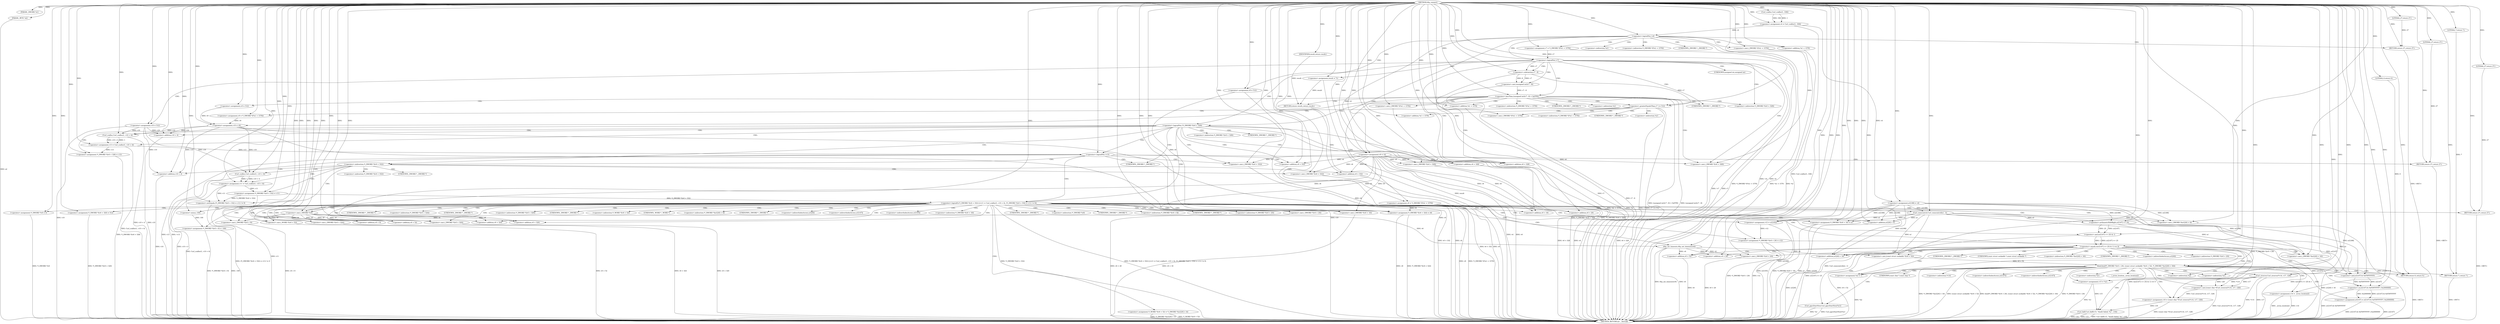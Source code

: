 digraph tftp_connect {  
"1000115" [label = "(METHOD,tftp_connect)" ]
"1000419" [label = "(METHOD_RETURN,int __fastcall)" ]
"1000116" [label = "(PARAM,_DWORD *a1)" ]
"1000117" [label = "(PARAM,_BYTE *a2)" ]
"1000133" [label = "(<operator>.assignment,v4 = Curl_ccalloc(1, 336))" ]
"1000135" [label = "(Curl_ccalloc,Curl_ccalloc(1, 336))" ]
"1000138" [label = "(<operator>.assignment,a1[188] = v4)" ]
"1000144" [label = "(<operator>.logicalNot,!v4)" ]
"1000146" [label = "(RETURN,return 27;,return 27;)" ]
"1000147" [label = "(LITERAL,27,return 27;)" ]
"1000148" [label = "(<operator>.assignment,v6 = v4)" ]
"1000151" [label = "(<operator>.assignment,v7 = *(_DWORD *)(*a1 + 1576))" ]
"1000154" [label = "(<operator>.cast,(_DWORD *)(*a1 + 1576))" ]
"1000156" [label = "(<operator>.addition,*a1 + 1576)" ]
"1000160" [label = "(<operator>.assignment,v8 = 512)" ]
"1000164" [label = "(<operator>.logicalNot,!v7)" ]
"1000167" [label = "(<operator>.assignment,v10 = 512)" ]
"1000171" [label = "(<operator>.assignment,result = 71)" ]
"1000175" [label = "(<operator>.lessThan,(unsigned int)(v7 - 8) < 0xFFB1)" ]
"1000176" [label = "(<operator>.cast,(unsigned int)(v7 - 8))" ]
"1000178" [label = "(<operator>.subtraction,v7 - 8)" ]
"1000183" [label = "(<operator>.assignment,v9 = 512)" ]
"1000187" [label = "(<operator>.greaterEqualsThan,v7 >= 512)" ]
"1000190" [label = "(<operator>.assignment,v9 = *(_DWORD *)(*a1 + 1576))" ]
"1000193" [label = "(<operator>.cast,(_DWORD *)(*a1 + 1576))" ]
"1000195" [label = "(<operator>.addition,*a1 + 1576)" ]
"1000199" [label = "(<operator>.assignment,v8 = *(_DWORD *)(*a1 + 1576))" ]
"1000202" [label = "(<operator>.cast,(_DWORD *)(*a1 + 1576))" ]
"1000204" [label = "(<operator>.addition,*a1 + 1576)" ]
"1000208" [label = "(<operator>.assignment,v10 = v9)" ]
"1000213" [label = "(<operator>.logicalNot,!*(_DWORD *)(v6 + 328))" ]
"1000215" [label = "(<operator>.cast,(_DWORD *)(v6 + 328))" ]
"1000217" [label = "(<operator>.addition,v6 + 328)" ]
"1000221" [label = "(<operator>.assignment,v13 = Curl_ccalloc(1, v10 + 4))" ]
"1000223" [label = "(Curl_ccalloc,Curl_ccalloc(1, v10 + 4))" ]
"1000225" [label = "(<operator>.addition,v10 + 4)" ]
"1000228" [label = "(<operator>.assignment,*(_DWORD *)(v6 + 328) = v13)" ]
"1000230" [label = "(<operator>.cast,(_DWORD *)(v6 + 328))" ]
"1000232" [label = "(<operator>.addition,v6 + 328)" ]
"1000237" [label = "(<operator>.logicalNot,!v13)" ]
"1000239" [label = "(RETURN,return 27;,return 27;)" ]
"1000240" [label = "(LITERAL,27,return 27;)" ]
"1000242" [label = "(<operator>.logicalOr,*(_DWORD *)(v6 + 332) || (v11 = Curl_ccalloc(1, v10 + 4), (*(_DWORD *)(v6 + 332) = v11) != 0))" ]
"1000244" [label = "(<operator>.cast,(_DWORD *)(v6 + 332))" ]
"1000246" [label = "(<operator>.addition,v6 + 332)" ]
"1000250" [label = "(<operator>.assignment,v11 = Curl_ccalloc(1, v10 + 4))" ]
"1000252" [label = "(Curl_ccalloc,Curl_ccalloc(1, v10 + 4))" ]
"1000254" [label = "(<operator>.addition,v10 + 4)" ]
"1000257" [label = "(<operator>.notEquals,(*(_DWORD *)(v6 + 332) = v11) != 0)" ]
"1000258" [label = "(<operator>.assignment,*(_DWORD *)(v6 + 332) = v11)" ]
"1000260" [label = "(<operator>.cast,(_DWORD *)(v6 + 332))" ]
"1000262" [label = "(<operator>.addition,v6 + 332)" ]
"1000268" [label = "(Curl_conncontrol,Curl_conncontrol(a1, 1))" ]
"1000271" [label = "(<operator>.assignment,v12 = a1[105])" ]
"1000276" [label = "(<operator>.assignment,*(_DWORD *)(v6 + 16) = a1)" ]
"1000278" [label = "(<operator>.cast,(_DWORD *)(v6 + 16))" ]
"1000280" [label = "(<operator>.addition,v6 + 16)" ]
"1000284" [label = "(<operator>.assignment,*(_DWORD *)(v6 + 20) = v12)" ]
"1000286" [label = "(<operator>.cast,(_DWORD *)(v6 + 20))" ]
"1000288" [label = "(<operator>.addition,v6 + 20)" ]
"1000292" [label = "(<operator>.assignment,*(_DWORD *)v6 = 0)" ]
"1000294" [label = "(<operator>.cast,(_DWORD *)v6)" ]
"1000298" [label = "(<operator>.assignment,*(_DWORD *)(v6 + 8) = -100)" ]
"1000300" [label = "(<operator>.cast,(_DWORD *)(v6 + 8))" ]
"1000302" [label = "(<operator>.addition,v6 + 8)" ]
"1000305" [label = "(<operator>.minus,-100)" ]
"1000307" [label = "(<operator>.assignment,*(_DWORD *)(v6 + 324) = v8)" ]
"1000309" [label = "(<operator>.cast,(_DWORD *)(v6 + 324))" ]
"1000311" [label = "(<operator>.addition,v6 + 324)" ]
"1000315" [label = "(<operator>.assignment,*(_DWORD *)(v6 + 320) = 512)" ]
"1000317" [label = "(<operator>.cast,(_DWORD *)(v6 + 320))" ]
"1000319" [label = "(<operator>.addition,v6 + 320)" ]
"1000323" [label = "(<operator>.assignment,*(_WORD *)(v6 + 52) = *(_DWORD *)(a1[20] + 4))" ]
"1000325" [label = "(<operator>.cast,(_WORD *)(v6 + 52))" ]
"1000327" [label = "(<operator>.addition,v6 + 52)" ]
"1000331" [label = "(<operator>.cast,(_DWORD *)(a1[20] + 4))" ]
"1000333" [label = "(<operator>.addition,a1[20] + 4)" ]
"1000338" [label = "(tftp_set_timeouts,tftp_set_timeouts(v6))" ]
"1000341" [label = "(<operator>.equals,((a1[147] >> 25) & 1) == 0)" ]
"1000342" [label = "(<operator>.and,(a1[147] >> 25) & 1)" ]
"1000343" [label = "(<operator>.arithmeticShiftRight,a1[147] >> 25)" ]
"1000352" [label = "(bind,bind(*(_DWORD *)(v6 + 20), (const struct sockaddr *)(v6 + 52), *(_DWORD *)(a1[20] + 16)))" ]
"1000354" [label = "(<operator>.cast,(_DWORD *)(v6 + 20))" ]
"1000356" [label = "(<operator>.addition,v6 + 20)" ]
"1000359" [label = "(<operator>.cast,(const struct sockaddr *)(v6 + 52))" ]
"1000361" [label = "(<operator>.addition,v6 + 52)" ]
"1000365" [label = "(<operator>.cast,(_DWORD *)(a1[20] + 16))" ]
"1000367" [label = "(<operator>.addition,a1[20] + 16)" ]
"1000373" [label = "(<operator>.assignment,v15 = *a1)" ]
"1000377" [label = "(<operator>.assignment,v14 = _errno_location())" ]
"1000380" [label = "(<operator>.assignment,v16 = (const char *)Curl_strerror(*v14, v17, 128))" ]
"1000382" [label = "(<operator>.cast,(const char *)Curl_strerror(*v14, v17, 128))" ]
"1000384" [label = "(Curl_strerror,Curl_strerror(*v14, v17, 128))" ]
"1000389" [label = "(Curl_failf,Curl_failf(v15, \"bind() failed; %s\", v16))" ]
"1000393" [label = "(RETURN,return 7;,return 7;)" ]
"1000394" [label = "(LITERAL,7,return 7;)" ]
"1000395" [label = "(<operator>.assignment,a1[147] = a1[147] & 0xFDFFFFFF | 0x2000000)" ]
"1000399" [label = "(<operator>.or,a1[147] & 0xFDFFFFFF | 0x2000000)" ]
"1000400" [label = "(<operator>.and,a1[147] & 0xFDFFFFFF)" ]
"1000406" [label = "(Curl_pgrsStartNow,Curl_pgrsStartNow(*a1))" ]
"1000409" [label = "(<operator>.assignment,*a2 = 1)" ]
"1000413" [label = "(RETURN,return 0;,return 0;)" ]
"1000414" [label = "(LITERAL,0,return 0;)" ]
"1000415" [label = "(RETURN,return 27;,return 27;)" ]
"1000416" [label = "(LITERAL,27,return 27;)" ]
"1000417" [label = "(RETURN,return result;,return result;)" ]
"1000418" [label = "(IDENTIFIER,result,return result;)" ]
"1000153" [label = "(<operator>.indirection,*(_DWORD *)(*a1 + 1576))" ]
"1000155" [label = "(UNKNOWN,_DWORD *,_DWORD *)" ]
"1000157" [label = "(<operator>.indirection,*a1)" ]
"1000177" [label = "(UNKNOWN,unsigned int,unsigned int)" ]
"1000192" [label = "(<operator>.indirection,*(_DWORD *)(*a1 + 1576))" ]
"1000194" [label = "(UNKNOWN,_DWORD *,_DWORD *)" ]
"1000196" [label = "(<operator>.indirection,*a1)" ]
"1000201" [label = "(<operator>.indirection,*(_DWORD *)(*a1 + 1576))" ]
"1000203" [label = "(UNKNOWN,_DWORD *,_DWORD *)" ]
"1000205" [label = "(<operator>.indirection,*a1)" ]
"1000214" [label = "(<operator>.indirection,*(_DWORD *)(v6 + 328))" ]
"1000216" [label = "(UNKNOWN,_DWORD *,_DWORD *)" ]
"1000229" [label = "(<operator>.indirection,*(_DWORD *)(v6 + 328))" ]
"1000231" [label = "(UNKNOWN,_DWORD *,_DWORD *)" ]
"1000243" [label = "(<operator>.indirection,*(_DWORD *)(v6 + 332))" ]
"1000245" [label = "(UNKNOWN,_DWORD *,_DWORD *)" ]
"1000259" [label = "(<operator>.indirection,*(_DWORD *)(v6 + 332))" ]
"1000261" [label = "(UNKNOWN,_DWORD *,_DWORD *)" ]
"1000273" [label = "(<operator>.indirectIndexAccess,a1[105])" ]
"1000277" [label = "(<operator>.indirection,*(_DWORD *)(v6 + 16))" ]
"1000279" [label = "(UNKNOWN,_DWORD *,_DWORD *)" ]
"1000285" [label = "(<operator>.indirection,*(_DWORD *)(v6 + 20))" ]
"1000287" [label = "(UNKNOWN,_DWORD *,_DWORD *)" ]
"1000293" [label = "(<operator>.indirection,*(_DWORD *)v6)" ]
"1000295" [label = "(UNKNOWN,_DWORD *,_DWORD *)" ]
"1000299" [label = "(<operator>.indirection,*(_DWORD *)(v6 + 8))" ]
"1000301" [label = "(UNKNOWN,_DWORD *,_DWORD *)" ]
"1000308" [label = "(<operator>.indirection,*(_DWORD *)(v6 + 324))" ]
"1000310" [label = "(UNKNOWN,_DWORD *,_DWORD *)" ]
"1000316" [label = "(<operator>.indirection,*(_DWORD *)(v6 + 320))" ]
"1000318" [label = "(UNKNOWN,_DWORD *,_DWORD *)" ]
"1000324" [label = "(<operator>.indirection,*(_WORD *)(v6 + 52))" ]
"1000326" [label = "(UNKNOWN,_WORD *,_WORD *)" ]
"1000330" [label = "(<operator>.indirection,*(_DWORD *)(a1[20] + 4))" ]
"1000332" [label = "(UNKNOWN,_DWORD *,_DWORD *)" ]
"1000334" [label = "(<operator>.indirectIndexAccess,a1[20])" ]
"1000344" [label = "(<operator>.indirectIndexAccess,a1[147])" ]
"1000353" [label = "(<operator>.indirection,*(_DWORD *)(v6 + 20))" ]
"1000355" [label = "(UNKNOWN,_DWORD *,_DWORD *)" ]
"1000360" [label = "(UNKNOWN,const struct sockaddr *,const struct sockaddr *)" ]
"1000364" [label = "(<operator>.indirection,*(_DWORD *)(a1[20] + 16))" ]
"1000366" [label = "(UNKNOWN,_DWORD *,_DWORD *)" ]
"1000368" [label = "(<operator>.indirectIndexAccess,a1[20])" ]
"1000375" [label = "(<operator>.indirection,*a1)" ]
"1000379" [label = "(_errno_location,_errno_location())" ]
"1000383" [label = "(UNKNOWN,const char *,const char *)" ]
"1000385" [label = "(<operator>.indirection,*v14)" ]
"1000396" [label = "(<operator>.indirectIndexAccess,a1[147])" ]
"1000401" [label = "(<operator>.indirectIndexAccess,a1[147])" ]
"1000407" [label = "(<operator>.indirection,*a1)" ]
"1000410" [label = "(<operator>.indirection,*a2)" ]
  "1000417" -> "1000419"  [ label = "DDG: <RET>"] 
  "1000413" -> "1000419"  [ label = "DDG: <RET>"] 
  "1000393" -> "1000419"  [ label = "DDG: <RET>"] 
  "1000146" -> "1000419"  [ label = "DDG: <RET>"] 
  "1000239" -> "1000419"  [ label = "DDG: <RET>"] 
  "1000213" -> "1000419"  [ label = "DDG: *(_DWORD *)(v6 + 328)"] 
  "1000307" -> "1000419"  [ label = "DDG: v8"] 
  "1000133" -> "1000419"  [ label = "DDG: Curl_ccalloc(1, 336)"] 
  "1000325" -> "1000419"  [ label = "DDG: v6 + 52"] 
  "1000164" -> "1000419"  [ label = "DDG: !v7"] 
  "1000144" -> "1000419"  [ label = "DDG: !v4"] 
  "1000242" -> "1000419"  [ label = "DDG: *(_DWORD *)(v6 + 332)"] 
  "1000160" -> "1000419"  [ label = "DDG: v8"] 
  "1000341" -> "1000419"  [ label = "DDG: (a1[147] >> 25) & 1"] 
  "1000204" -> "1000419"  [ label = "DDG: *a1"] 
  "1000199" -> "1000419"  [ label = "DDG: v8"] 
  "1000389" -> "1000419"  [ label = "DDG: Curl_failf(v15, \"bind() failed; %s\", v16)"] 
  "1000315" -> "1000419"  [ label = "DDG: *(_DWORD *)(v6 + 320)"] 
  "1000406" -> "1000419"  [ label = "DDG: *a1"] 
  "1000352" -> "1000419"  [ label = "DDG: bind(*(_DWORD *)(v6 + 20), (const struct sockaddr *)(v6 + 52), *(_DWORD *)(a1[20] + 16))"] 
  "1000138" -> "1000419"  [ label = "DDG: a1[188]"] 
  "1000117" -> "1000419"  [ label = "DDG: a2"] 
  "1000221" -> "1000419"  [ label = "DDG: Curl_ccalloc(1, v10 + 4)"] 
  "1000343" -> "1000419"  [ label = "DDG: a1[147]"] 
  "1000323" -> "1000419"  [ label = "DDG: *(_DWORD *)(a1[20] + 4)"] 
  "1000352" -> "1000419"  [ label = "DDG: *(_DWORD *)(v6 + 20)"] 
  "1000317" -> "1000419"  [ label = "DDG: v6 + 320"] 
  "1000232" -> "1000419"  [ label = "DDG: v6"] 
  "1000258" -> "1000419"  [ label = "DDG: v11"] 
  "1000307" -> "1000419"  [ label = "DDG: *(_DWORD *)(v6 + 324)"] 
  "1000213" -> "1000419"  [ label = "DDG: !*(_DWORD *)(v6 + 328)"] 
  "1000215" -> "1000419"  [ label = "DDG: v6 + 328"] 
  "1000176" -> "1000419"  [ label = "DDG: v7 - 8"] 
  "1000333" -> "1000419"  [ label = "DDG: a1[20]"] 
  "1000352" -> "1000419"  [ label = "DDG: *(_DWORD *)(a1[20] + 16)"] 
  "1000244" -> "1000419"  [ label = "DDG: v6 + 332"] 
  "1000156" -> "1000419"  [ label = "DDG: *a1"] 
  "1000389" -> "1000419"  [ label = "DDG: v16"] 
  "1000228" -> "1000419"  [ label = "DDG: *(_DWORD *)(v6 + 328)"] 
  "1000406" -> "1000419"  [ label = "DDG: Curl_pgrsStartNow(*a1)"] 
  "1000276" -> "1000419"  [ label = "DDG: a1"] 
  "1000354" -> "1000419"  [ label = "DDG: v6 + 20"] 
  "1000380" -> "1000419"  [ label = "DDG: (const char *)Curl_strerror(*v14, v17, 128)"] 
  "1000382" -> "1000419"  [ label = "DDG: Curl_strerror(*v14, v17, 128)"] 
  "1000151" -> "1000419"  [ label = "DDG: *(_DWORD *)(*a1 + 1576)"] 
  "1000399" -> "1000419"  [ label = "DDG: a1[147] & 0xFDFFFFFF"] 
  "1000225" -> "1000419"  [ label = "DDG: v10"] 
  "1000300" -> "1000419"  [ label = "DDG: v6 + 8"] 
  "1000268" -> "1000419"  [ label = "DDG: Curl_conncontrol(a1, 1)"] 
  "1000384" -> "1000419"  [ label = "DDG: v17"] 
  "1000367" -> "1000419"  [ label = "DDG: a1[20]"] 
  "1000341" -> "1000419"  [ label = "DDG: ((a1[147] >> 25) & 1) == 0"] 
  "1000148" -> "1000419"  [ label = "DDG: v4"] 
  "1000148" -> "1000419"  [ label = "DDG: v6"] 
  "1000202" -> "1000419"  [ label = "DDG: *a1 + 1576"] 
  "1000246" -> "1000419"  [ label = "DDG: v6"] 
  "1000276" -> "1000419"  [ label = "DDG: *(_DWORD *)(v6 + 16)"] 
  "1000409" -> "1000419"  [ label = "DDG: *a2"] 
  "1000384" -> "1000419"  [ label = "DDG: *v14"] 
  "1000237" -> "1000419"  [ label = "DDG: !v13"] 
  "1000262" -> "1000419"  [ label = "DDG: v6"] 
  "1000365" -> "1000419"  [ label = "DDG: a1[20] + 16"] 
  "1000377" -> "1000419"  [ label = "DDG: v14"] 
  "1000292" -> "1000419"  [ label = "DDG: *(_DWORD *)v6"] 
  "1000286" -> "1000419"  [ label = "DDG: v6 + 20"] 
  "1000230" -> "1000419"  [ label = "DDG: v6 + 328"] 
  "1000254" -> "1000419"  [ label = "DDG: v10"] 
  "1000359" -> "1000419"  [ label = "DDG: v6 + 52"] 
  "1000352" -> "1000419"  [ label = "DDG: (const struct sockaddr *)(v6 + 52)"] 
  "1000377" -> "1000419"  [ label = "DDG: _errno_location()"] 
  "1000342" -> "1000419"  [ label = "DDG: a1[147] >> 25"] 
  "1000284" -> "1000419"  [ label = "DDG: v12"] 
  "1000250" -> "1000419"  [ label = "DDG: Curl_ccalloc(1, v10 + 4)"] 
  "1000223" -> "1000419"  [ label = "DDG: v10 + 4"] 
  "1000309" -> "1000419"  [ label = "DDG: v6 + 324"] 
  "1000208" -> "1000419"  [ label = "DDG: v10"] 
  "1000187" -> "1000419"  [ label = "DDG: v7"] 
  "1000257" -> "1000419"  [ label = "DDG: (*(_DWORD *)(v6 + 332) = v11) != 0"] 
  "1000278" -> "1000419"  [ label = "DDG: v6 + 16"] 
  "1000154" -> "1000419"  [ label = "DDG: *a1 + 1576"] 
  "1000199" -> "1000419"  [ label = "DDG: *(_DWORD *)(*a1 + 1576)"] 
  "1000187" -> "1000419"  [ label = "DDG: v7 >= 512"] 
  "1000271" -> "1000419"  [ label = "DDG: a1[105]"] 
  "1000242" -> "1000419"  [ label = "DDG: *(_DWORD *)(v6 + 332) || (v11 = Curl_ccalloc(1, v10 + 4), (*(_DWORD *)(v6 + 332) = v11) != 0)"] 
  "1000175" -> "1000419"  [ label = "DDG: (unsigned int)(v7 - 8)"] 
  "1000298" -> "1000419"  [ label = "DDG: *(_DWORD *)(v6 + 8)"] 
  "1000338" -> "1000419"  [ label = "DDG: v6"] 
  "1000395" -> "1000419"  [ label = "DDG: a1[147]"] 
  "1000178" -> "1000419"  [ label = "DDG: v7"] 
  "1000373" -> "1000419"  [ label = "DDG: *a1"] 
  "1000144" -> "1000419"  [ label = "DDG: v4"] 
  "1000298" -> "1000419"  [ label = "DDG: -100"] 
  "1000208" -> "1000419"  [ label = "DDG: v9"] 
  "1000237" -> "1000419"  [ label = "DDG: v13"] 
  "1000395" -> "1000419"  [ label = "DDG: a1[147] & 0xFDFFFFFF | 0x2000000"] 
  "1000252" -> "1000419"  [ label = "DDG: v10 + 4"] 
  "1000171" -> "1000419"  [ label = "DDG: result"] 
  "1000175" -> "1000419"  [ label = "DDG: (unsigned int)(v7 - 8) < 0xFFB1"] 
  "1000260" -> "1000419"  [ label = "DDG: v6 + 332"] 
  "1000323" -> "1000419"  [ label = "DDG: *(_WORD *)(v6 + 52)"] 
  "1000338" -> "1000419"  [ label = "DDG: tftp_set_timeouts(v6)"] 
  "1000167" -> "1000419"  [ label = "DDG: v10"] 
  "1000361" -> "1000419"  [ label = "DDG: v6"] 
  "1000164" -> "1000419"  [ label = "DDG: v7"] 
  "1000389" -> "1000419"  [ label = "DDG: v15"] 
  "1000284" -> "1000419"  [ label = "DDG: *(_DWORD *)(v6 + 20)"] 
  "1000331" -> "1000419"  [ label = "DDG: a1[20] + 4"] 
  "1000415" -> "1000419"  [ label = "DDG: <RET>"] 
  "1000115" -> "1000116"  [ label = "DDG: "] 
  "1000115" -> "1000117"  [ label = "DDG: "] 
  "1000135" -> "1000133"  [ label = "DDG: 1"] 
  "1000135" -> "1000133"  [ label = "DDG: 336"] 
  "1000115" -> "1000133"  [ label = "DDG: "] 
  "1000115" -> "1000135"  [ label = "DDG: "] 
  "1000133" -> "1000138"  [ label = "DDG: v4"] 
  "1000115" -> "1000138"  [ label = "DDG: "] 
  "1000115" -> "1000144"  [ label = "DDG: "] 
  "1000133" -> "1000144"  [ label = "DDG: v4"] 
  "1000147" -> "1000146"  [ label = "DDG: 27"] 
  "1000115" -> "1000146"  [ label = "DDG: "] 
  "1000115" -> "1000147"  [ label = "DDG: "] 
  "1000144" -> "1000148"  [ label = "DDG: v4"] 
  "1000115" -> "1000148"  [ label = "DDG: "] 
  "1000115" -> "1000151"  [ label = "DDG: "] 
  "1000115" -> "1000154"  [ label = "DDG: "] 
  "1000115" -> "1000156"  [ label = "DDG: "] 
  "1000115" -> "1000160"  [ label = "DDG: "] 
  "1000151" -> "1000164"  [ label = "DDG: v7"] 
  "1000115" -> "1000164"  [ label = "DDG: "] 
  "1000115" -> "1000167"  [ label = "DDG: "] 
  "1000115" -> "1000171"  [ label = "DDG: "] 
  "1000176" -> "1000175"  [ label = "DDG: v7 - 8"] 
  "1000178" -> "1000176"  [ label = "DDG: v7"] 
  "1000178" -> "1000176"  [ label = "DDG: 8"] 
  "1000164" -> "1000178"  [ label = "DDG: v7"] 
  "1000115" -> "1000178"  [ label = "DDG: "] 
  "1000115" -> "1000175"  [ label = "DDG: "] 
  "1000115" -> "1000183"  [ label = "DDG: "] 
  "1000178" -> "1000187"  [ label = "DDG: v7"] 
  "1000115" -> "1000187"  [ label = "DDG: "] 
  "1000115" -> "1000190"  [ label = "DDG: "] 
  "1000115" -> "1000193"  [ label = "DDG: "] 
  "1000115" -> "1000195"  [ label = "DDG: "] 
  "1000115" -> "1000199"  [ label = "DDG: "] 
  "1000115" -> "1000202"  [ label = "DDG: "] 
  "1000115" -> "1000204"  [ label = "DDG: "] 
  "1000190" -> "1000208"  [ label = "DDG: v9"] 
  "1000183" -> "1000208"  [ label = "DDG: v9"] 
  "1000115" -> "1000208"  [ label = "DDG: "] 
  "1000148" -> "1000215"  [ label = "DDG: v6"] 
  "1000115" -> "1000215"  [ label = "DDG: "] 
  "1000148" -> "1000217"  [ label = "DDG: v6"] 
  "1000115" -> "1000217"  [ label = "DDG: "] 
  "1000223" -> "1000221"  [ label = "DDG: 1"] 
  "1000223" -> "1000221"  [ label = "DDG: v10 + 4"] 
  "1000115" -> "1000221"  [ label = "DDG: "] 
  "1000115" -> "1000223"  [ label = "DDG: "] 
  "1000208" -> "1000223"  [ label = "DDG: v10"] 
  "1000167" -> "1000223"  [ label = "DDG: v10"] 
  "1000208" -> "1000225"  [ label = "DDG: v10"] 
  "1000167" -> "1000225"  [ label = "DDG: v10"] 
  "1000115" -> "1000225"  [ label = "DDG: "] 
  "1000221" -> "1000228"  [ label = "DDG: v13"] 
  "1000115" -> "1000228"  [ label = "DDG: "] 
  "1000115" -> "1000230"  [ label = "DDG: "] 
  "1000148" -> "1000230"  [ label = "DDG: v6"] 
  "1000115" -> "1000232"  [ label = "DDG: "] 
  "1000148" -> "1000232"  [ label = "DDG: v6"] 
  "1000115" -> "1000237"  [ label = "DDG: "] 
  "1000221" -> "1000237"  [ label = "DDG: v13"] 
  "1000240" -> "1000239"  [ label = "DDG: 27"] 
  "1000115" -> "1000239"  [ label = "DDG: "] 
  "1000115" -> "1000240"  [ label = "DDG: "] 
  "1000258" -> "1000242"  [ label = "DDG: *(_DWORD *)(v6 + 332)"] 
  "1000115" -> "1000244"  [ label = "DDG: "] 
  "1000148" -> "1000244"  [ label = "DDG: v6"] 
  "1000115" -> "1000246"  [ label = "DDG: "] 
  "1000148" -> "1000246"  [ label = "DDG: v6"] 
  "1000252" -> "1000250"  [ label = "DDG: 1"] 
  "1000252" -> "1000250"  [ label = "DDG: v10 + 4"] 
  "1000115" -> "1000250"  [ label = "DDG: "] 
  "1000115" -> "1000252"  [ label = "DDG: "] 
  "1000208" -> "1000252"  [ label = "DDG: v10"] 
  "1000167" -> "1000252"  [ label = "DDG: v10"] 
  "1000208" -> "1000254"  [ label = "DDG: v10"] 
  "1000167" -> "1000254"  [ label = "DDG: v10"] 
  "1000115" -> "1000254"  [ label = "DDG: "] 
  "1000258" -> "1000257"  [ label = "DDG: *(_DWORD *)(v6 + 332)"] 
  "1000250" -> "1000257"  [ label = "DDG: v11"] 
  "1000115" -> "1000257"  [ label = "DDG: "] 
  "1000115" -> "1000260"  [ label = "DDG: "] 
  "1000148" -> "1000260"  [ label = "DDG: v6"] 
  "1000115" -> "1000262"  [ label = "DDG: "] 
  "1000148" -> "1000262"  [ label = "DDG: v6"] 
  "1000250" -> "1000258"  [ label = "DDG: v11"] 
  "1000115" -> "1000258"  [ label = "DDG: "] 
  "1000138" -> "1000268"  [ label = "DDG: a1[188]"] 
  "1000115" -> "1000268"  [ label = "DDG: "] 
  "1000268" -> "1000271"  [ label = "DDG: a1"] 
  "1000115" -> "1000271"  [ label = "DDG: "] 
  "1000138" -> "1000276"  [ label = "DDG: a1[188]"] 
  "1000268" -> "1000276"  [ label = "DDG: a1"] 
  "1000115" -> "1000276"  [ label = "DDG: "] 
  "1000115" -> "1000278"  [ label = "DDG: "] 
  "1000148" -> "1000278"  [ label = "DDG: v6"] 
  "1000115" -> "1000280"  [ label = "DDG: "] 
  "1000148" -> "1000280"  [ label = "DDG: v6"] 
  "1000271" -> "1000284"  [ label = "DDG: v12"] 
  "1000115" -> "1000284"  [ label = "DDG: "] 
  "1000115" -> "1000286"  [ label = "DDG: "] 
  "1000148" -> "1000286"  [ label = "DDG: v6"] 
  "1000115" -> "1000288"  [ label = "DDG: "] 
  "1000148" -> "1000288"  [ label = "DDG: v6"] 
  "1000115" -> "1000292"  [ label = "DDG: "] 
  "1000115" -> "1000294"  [ label = "DDG: "] 
  "1000148" -> "1000294"  [ label = "DDG: v6"] 
  "1000305" -> "1000298"  [ label = "DDG: 100"] 
  "1000294" -> "1000300"  [ label = "DDG: v6"] 
  "1000115" -> "1000300"  [ label = "DDG: "] 
  "1000294" -> "1000302"  [ label = "DDG: v6"] 
  "1000115" -> "1000302"  [ label = "DDG: "] 
  "1000115" -> "1000305"  [ label = "DDG: "] 
  "1000160" -> "1000307"  [ label = "DDG: v8"] 
  "1000199" -> "1000307"  [ label = "DDG: v8"] 
  "1000115" -> "1000307"  [ label = "DDG: "] 
  "1000115" -> "1000309"  [ label = "DDG: "] 
  "1000294" -> "1000309"  [ label = "DDG: v6"] 
  "1000115" -> "1000311"  [ label = "DDG: "] 
  "1000294" -> "1000311"  [ label = "DDG: v6"] 
  "1000115" -> "1000315"  [ label = "DDG: "] 
  "1000115" -> "1000317"  [ label = "DDG: "] 
  "1000294" -> "1000317"  [ label = "DDG: v6"] 
  "1000115" -> "1000319"  [ label = "DDG: "] 
  "1000294" -> "1000319"  [ label = "DDG: v6"] 
  "1000115" -> "1000325"  [ label = "DDG: "] 
  "1000294" -> "1000325"  [ label = "DDG: v6"] 
  "1000115" -> "1000327"  [ label = "DDG: "] 
  "1000294" -> "1000327"  [ label = "DDG: v6"] 
  "1000138" -> "1000331"  [ label = "DDG: a1[188]"] 
  "1000268" -> "1000331"  [ label = "DDG: a1"] 
  "1000115" -> "1000331"  [ label = "DDG: "] 
  "1000138" -> "1000333"  [ label = "DDG: a1[188]"] 
  "1000268" -> "1000333"  [ label = "DDG: a1"] 
  "1000115" -> "1000333"  [ label = "DDG: "] 
  "1000115" -> "1000338"  [ label = "DDG: "] 
  "1000294" -> "1000338"  [ label = "DDG: v6"] 
  "1000342" -> "1000341"  [ label = "DDG: a1[147] >> 25"] 
  "1000342" -> "1000341"  [ label = "DDG: 1"] 
  "1000343" -> "1000342"  [ label = "DDG: a1[147]"] 
  "1000343" -> "1000342"  [ label = "DDG: 25"] 
  "1000138" -> "1000343"  [ label = "DDG: a1[188]"] 
  "1000268" -> "1000343"  [ label = "DDG: a1"] 
  "1000115" -> "1000343"  [ label = "DDG: "] 
  "1000115" -> "1000342"  [ label = "DDG: "] 
  "1000115" -> "1000341"  [ label = "DDG: "] 
  "1000284" -> "1000352"  [ label = "DDG: *(_DWORD *)(v6 + 20)"] 
  "1000338" -> "1000354"  [ label = "DDG: v6"] 
  "1000115" -> "1000354"  [ label = "DDG: "] 
  "1000338" -> "1000356"  [ label = "DDG: v6"] 
  "1000115" -> "1000356"  [ label = "DDG: "] 
  "1000359" -> "1000352"  [ label = "DDG: v6 + 52"] 
  "1000115" -> "1000359"  [ label = "DDG: "] 
  "1000338" -> "1000359"  [ label = "DDG: v6"] 
  "1000115" -> "1000361"  [ label = "DDG: "] 
  "1000338" -> "1000361"  [ label = "DDG: v6"] 
  "1000138" -> "1000365"  [ label = "DDG: a1[188]"] 
  "1000268" -> "1000365"  [ label = "DDG: a1"] 
  "1000115" -> "1000365"  [ label = "DDG: "] 
  "1000138" -> "1000367"  [ label = "DDG: a1[188]"] 
  "1000268" -> "1000367"  [ label = "DDG: a1"] 
  "1000115" -> "1000367"  [ label = "DDG: "] 
  "1000115" -> "1000373"  [ label = "DDG: "] 
  "1000115" -> "1000377"  [ label = "DDG: "] 
  "1000382" -> "1000380"  [ label = "DDG: Curl_strerror(*v14, v17, 128)"] 
  "1000115" -> "1000380"  [ label = "DDG: "] 
  "1000384" -> "1000382"  [ label = "DDG: *v14"] 
  "1000384" -> "1000382"  [ label = "DDG: v17"] 
  "1000384" -> "1000382"  [ label = "DDG: 128"] 
  "1000115" -> "1000384"  [ label = "DDG: "] 
  "1000373" -> "1000389"  [ label = "DDG: v15"] 
  "1000115" -> "1000389"  [ label = "DDG: "] 
  "1000380" -> "1000389"  [ label = "DDG: v16"] 
  "1000394" -> "1000393"  [ label = "DDG: 7"] 
  "1000115" -> "1000393"  [ label = "DDG: "] 
  "1000115" -> "1000394"  [ label = "DDG: "] 
  "1000399" -> "1000395"  [ label = "DDG: a1[147] & 0xFDFFFFFF"] 
  "1000399" -> "1000395"  [ label = "DDG: 0x2000000"] 
  "1000400" -> "1000399"  [ label = "DDG: a1[147]"] 
  "1000400" -> "1000399"  [ label = "DDG: 0xFDFFFFFF"] 
  "1000343" -> "1000400"  [ label = "DDG: a1[147]"] 
  "1000138" -> "1000400"  [ label = "DDG: a1[188]"] 
  "1000268" -> "1000400"  [ label = "DDG: a1"] 
  "1000115" -> "1000400"  [ label = "DDG: "] 
  "1000115" -> "1000399"  [ label = "DDG: "] 
  "1000115" -> "1000409"  [ label = "DDG: "] 
  "1000414" -> "1000413"  [ label = "DDG: 0"] 
  "1000115" -> "1000413"  [ label = "DDG: "] 
  "1000115" -> "1000414"  [ label = "DDG: "] 
  "1000416" -> "1000415"  [ label = "DDG: 27"] 
  "1000115" -> "1000415"  [ label = "DDG: "] 
  "1000115" -> "1000416"  [ label = "DDG: "] 
  "1000418" -> "1000417"  [ label = "DDG: result"] 
  "1000171" -> "1000417"  [ label = "DDG: result"] 
  "1000115" -> "1000418"  [ label = "DDG: "] 
  "1000144" -> "1000160"  [ label = "CDG: "] 
  "1000144" -> "1000157"  [ label = "CDG: "] 
  "1000144" -> "1000156"  [ label = "CDG: "] 
  "1000144" -> "1000155"  [ label = "CDG: "] 
  "1000144" -> "1000154"  [ label = "CDG: "] 
  "1000144" -> "1000153"  [ label = "CDG: "] 
  "1000144" -> "1000151"  [ label = "CDG: "] 
  "1000144" -> "1000148"  [ label = "CDG: "] 
  "1000144" -> "1000146"  [ label = "CDG: "] 
  "1000144" -> "1000164"  [ label = "CDG: "] 
  "1000164" -> "1000176"  [ label = "CDG: "] 
  "1000164" -> "1000175"  [ label = "CDG: "] 
  "1000164" -> "1000171"  [ label = "CDG: "] 
  "1000164" -> "1000167"  [ label = "CDG: "] 
  "1000164" -> "1000178"  [ label = "CDG: "] 
  "1000164" -> "1000177"  [ label = "CDG: "] 
  "1000164" -> "1000217"  [ label = "CDG: "] 
  "1000164" -> "1000216"  [ label = "CDG: "] 
  "1000164" -> "1000215"  [ label = "CDG: "] 
  "1000164" -> "1000214"  [ label = "CDG: "] 
  "1000164" -> "1000213"  [ label = "CDG: "] 
  "1000175" -> "1000417"  [ label = "CDG: "] 
  "1000175" -> "1000187"  [ label = "CDG: "] 
  "1000175" -> "1000183"  [ label = "CDG: "] 
  "1000175" -> "1000208"  [ label = "CDG: "] 
  "1000175" -> "1000205"  [ label = "CDG: "] 
  "1000175" -> "1000204"  [ label = "CDG: "] 
  "1000175" -> "1000203"  [ label = "CDG: "] 
  "1000175" -> "1000202"  [ label = "CDG: "] 
  "1000175" -> "1000201"  [ label = "CDG: "] 
  "1000175" -> "1000199"  [ label = "CDG: "] 
  "1000175" -> "1000217"  [ label = "CDG: "] 
  "1000175" -> "1000216"  [ label = "CDG: "] 
  "1000175" -> "1000215"  [ label = "CDG: "] 
  "1000175" -> "1000214"  [ label = "CDG: "] 
  "1000175" -> "1000213"  [ label = "CDG: "] 
  "1000187" -> "1000192"  [ label = "CDG: "] 
  "1000187" -> "1000190"  [ label = "CDG: "] 
  "1000187" -> "1000196"  [ label = "CDG: "] 
  "1000187" -> "1000195"  [ label = "CDG: "] 
  "1000187" -> "1000194"  [ label = "CDG: "] 
  "1000187" -> "1000193"  [ label = "CDG: "] 
  "1000213" -> "1000223"  [ label = "CDG: "] 
  "1000213" -> "1000221"  [ label = "CDG: "] 
  "1000213" -> "1000237"  [ label = "CDG: "] 
  "1000213" -> "1000232"  [ label = "CDG: "] 
  "1000213" -> "1000231"  [ label = "CDG: "] 
  "1000213" -> "1000230"  [ label = "CDG: "] 
  "1000213" -> "1000229"  [ label = "CDG: "] 
  "1000213" -> "1000228"  [ label = "CDG: "] 
  "1000213" -> "1000225"  [ label = "CDG: "] 
  "1000213" -> "1000246"  [ label = "CDG: "] 
  "1000213" -> "1000245"  [ label = "CDG: "] 
  "1000213" -> "1000244"  [ label = "CDG: "] 
  "1000213" -> "1000243"  [ label = "CDG: "] 
  "1000213" -> "1000242"  [ label = "CDG: "] 
  "1000237" -> "1000239"  [ label = "CDG: "] 
  "1000237" -> "1000246"  [ label = "CDG: "] 
  "1000237" -> "1000245"  [ label = "CDG: "] 
  "1000237" -> "1000244"  [ label = "CDG: "] 
  "1000237" -> "1000243"  [ label = "CDG: "] 
  "1000237" -> "1000242"  [ label = "CDG: "] 
  "1000242" -> "1000271"  [ label = "CDG: "] 
  "1000242" -> "1000268"  [ label = "CDG: "] 
  "1000242" -> "1000288"  [ label = "CDG: "] 
  "1000242" -> "1000287"  [ label = "CDG: "] 
  "1000242" -> "1000286"  [ label = "CDG: "] 
  "1000242" -> "1000285"  [ label = "CDG: "] 
  "1000242" -> "1000284"  [ label = "CDG: "] 
  "1000242" -> "1000280"  [ label = "CDG: "] 
  "1000242" -> "1000279"  [ label = "CDG: "] 
  "1000242" -> "1000278"  [ label = "CDG: "] 
  "1000242" -> "1000277"  [ label = "CDG: "] 
  "1000242" -> "1000276"  [ label = "CDG: "] 
  "1000242" -> "1000273"  [ label = "CDG: "] 
  "1000242" -> "1000302"  [ label = "CDG: "] 
  "1000242" -> "1000301"  [ label = "CDG: "] 
  "1000242" -> "1000300"  [ label = "CDG: "] 
  "1000242" -> "1000299"  [ label = "CDG: "] 
  "1000242" -> "1000298"  [ label = "CDG: "] 
  "1000242" -> "1000295"  [ label = "CDG: "] 
  "1000242" -> "1000294"  [ label = "CDG: "] 
  "1000242" -> "1000293"  [ label = "CDG: "] 
  "1000242" -> "1000292"  [ label = "CDG: "] 
  "1000242" -> "1000319"  [ label = "CDG: "] 
  "1000242" -> "1000318"  [ label = "CDG: "] 
  "1000242" -> "1000317"  [ label = "CDG: "] 
  "1000242" -> "1000316"  [ label = "CDG: "] 
  "1000242" -> "1000315"  [ label = "CDG: "] 
  "1000242" -> "1000311"  [ label = "CDG: "] 
  "1000242" -> "1000310"  [ label = "CDG: "] 
  "1000242" -> "1000309"  [ label = "CDG: "] 
  "1000242" -> "1000308"  [ label = "CDG: "] 
  "1000242" -> "1000307"  [ label = "CDG: "] 
  "1000242" -> "1000305"  [ label = "CDG: "] 
  "1000242" -> "1000334"  [ label = "CDG: "] 
  "1000242" -> "1000333"  [ label = "CDG: "] 
  "1000242" -> "1000332"  [ label = "CDG: "] 
  "1000242" -> "1000331"  [ label = "CDG: "] 
  "1000242" -> "1000330"  [ label = "CDG: "] 
  "1000242" -> "1000327"  [ label = "CDG: "] 
  "1000242" -> "1000326"  [ label = "CDG: "] 
  "1000242" -> "1000325"  [ label = "CDG: "] 
  "1000242" -> "1000324"  [ label = "CDG: "] 
  "1000242" -> "1000323"  [ label = "CDG: "] 
  "1000242" -> "1000344"  [ label = "CDG: "] 
  "1000242" -> "1000343"  [ label = "CDG: "] 
  "1000242" -> "1000342"  [ label = "CDG: "] 
  "1000242" -> "1000341"  [ label = "CDG: "] 
  "1000242" -> "1000338"  [ label = "CDG: "] 
  "1000242" -> "1000415"  [ label = "CDG: "] 
  "1000243" -> "1000254"  [ label = "CDG: "] 
  "1000243" -> "1000252"  [ label = "CDG: "] 
  "1000243" -> "1000250"  [ label = "CDG: "] 
  "1000243" -> "1000262"  [ label = "CDG: "] 
  "1000243" -> "1000261"  [ label = "CDG: "] 
  "1000243" -> "1000260"  [ label = "CDG: "] 
  "1000243" -> "1000259"  [ label = "CDG: "] 
  "1000243" -> "1000258"  [ label = "CDG: "] 
  "1000243" -> "1000257"  [ label = "CDG: "] 
  "1000341" -> "1000352"  [ label = "CDG: "] 
  "1000341" -> "1000368"  [ label = "CDG: "] 
  "1000341" -> "1000367"  [ label = "CDG: "] 
  "1000341" -> "1000366"  [ label = "CDG: "] 
  "1000341" -> "1000365"  [ label = "CDG: "] 
  "1000341" -> "1000364"  [ label = "CDG: "] 
  "1000341" -> "1000361"  [ label = "CDG: "] 
  "1000341" -> "1000360"  [ label = "CDG: "] 
  "1000341" -> "1000359"  [ label = "CDG: "] 
  "1000341" -> "1000356"  [ label = "CDG: "] 
  "1000341" -> "1000355"  [ label = "CDG: "] 
  "1000341" -> "1000354"  [ label = "CDG: "] 
  "1000341" -> "1000353"  [ label = "CDG: "] 
  "1000341" -> "1000413"  [ label = "CDG: "] 
  "1000341" -> "1000410"  [ label = "CDG: "] 
  "1000341" -> "1000409"  [ label = "CDG: "] 
  "1000341" -> "1000407"  [ label = "CDG: "] 
  "1000341" -> "1000406"  [ label = "CDG: "] 
  "1000352" -> "1000384"  [ label = "CDG: "] 
  "1000352" -> "1000383"  [ label = "CDG: "] 
  "1000352" -> "1000382"  [ label = "CDG: "] 
  "1000352" -> "1000380"  [ label = "CDG: "] 
  "1000352" -> "1000379"  [ label = "CDG: "] 
  "1000352" -> "1000377"  [ label = "CDG: "] 
  "1000352" -> "1000375"  [ label = "CDG: "] 
  "1000352" -> "1000373"  [ label = "CDG: "] 
  "1000352" -> "1000400"  [ label = "CDG: "] 
  "1000352" -> "1000399"  [ label = "CDG: "] 
  "1000352" -> "1000396"  [ label = "CDG: "] 
  "1000352" -> "1000395"  [ label = "CDG: "] 
  "1000352" -> "1000393"  [ label = "CDG: "] 
  "1000352" -> "1000389"  [ label = "CDG: "] 
  "1000352" -> "1000385"  [ label = "CDG: "] 
  "1000352" -> "1000413"  [ label = "CDG: "] 
  "1000352" -> "1000410"  [ label = "CDG: "] 
  "1000352" -> "1000409"  [ label = "CDG: "] 
  "1000352" -> "1000407"  [ label = "CDG: "] 
  "1000352" -> "1000406"  [ label = "CDG: "] 
  "1000352" -> "1000401"  [ label = "CDG: "] 
}
